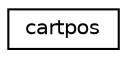 digraph "Graphical Class Hierarchy"
{
 // INTERACTIVE_SVG=YES
  edge [fontname="Helvetica",fontsize="10",labelfontname="Helvetica",labelfontsize="10"];
  node [fontname="Helvetica",fontsize="10",shape=record];
  rankdir="LR";
  Node0 [label="cartpos",height=0.2,width=0.4,color="black", fillcolor="white", style="filled",URL="$structcartpos.html",tooltip="Cartesian full position structure. "];
}
